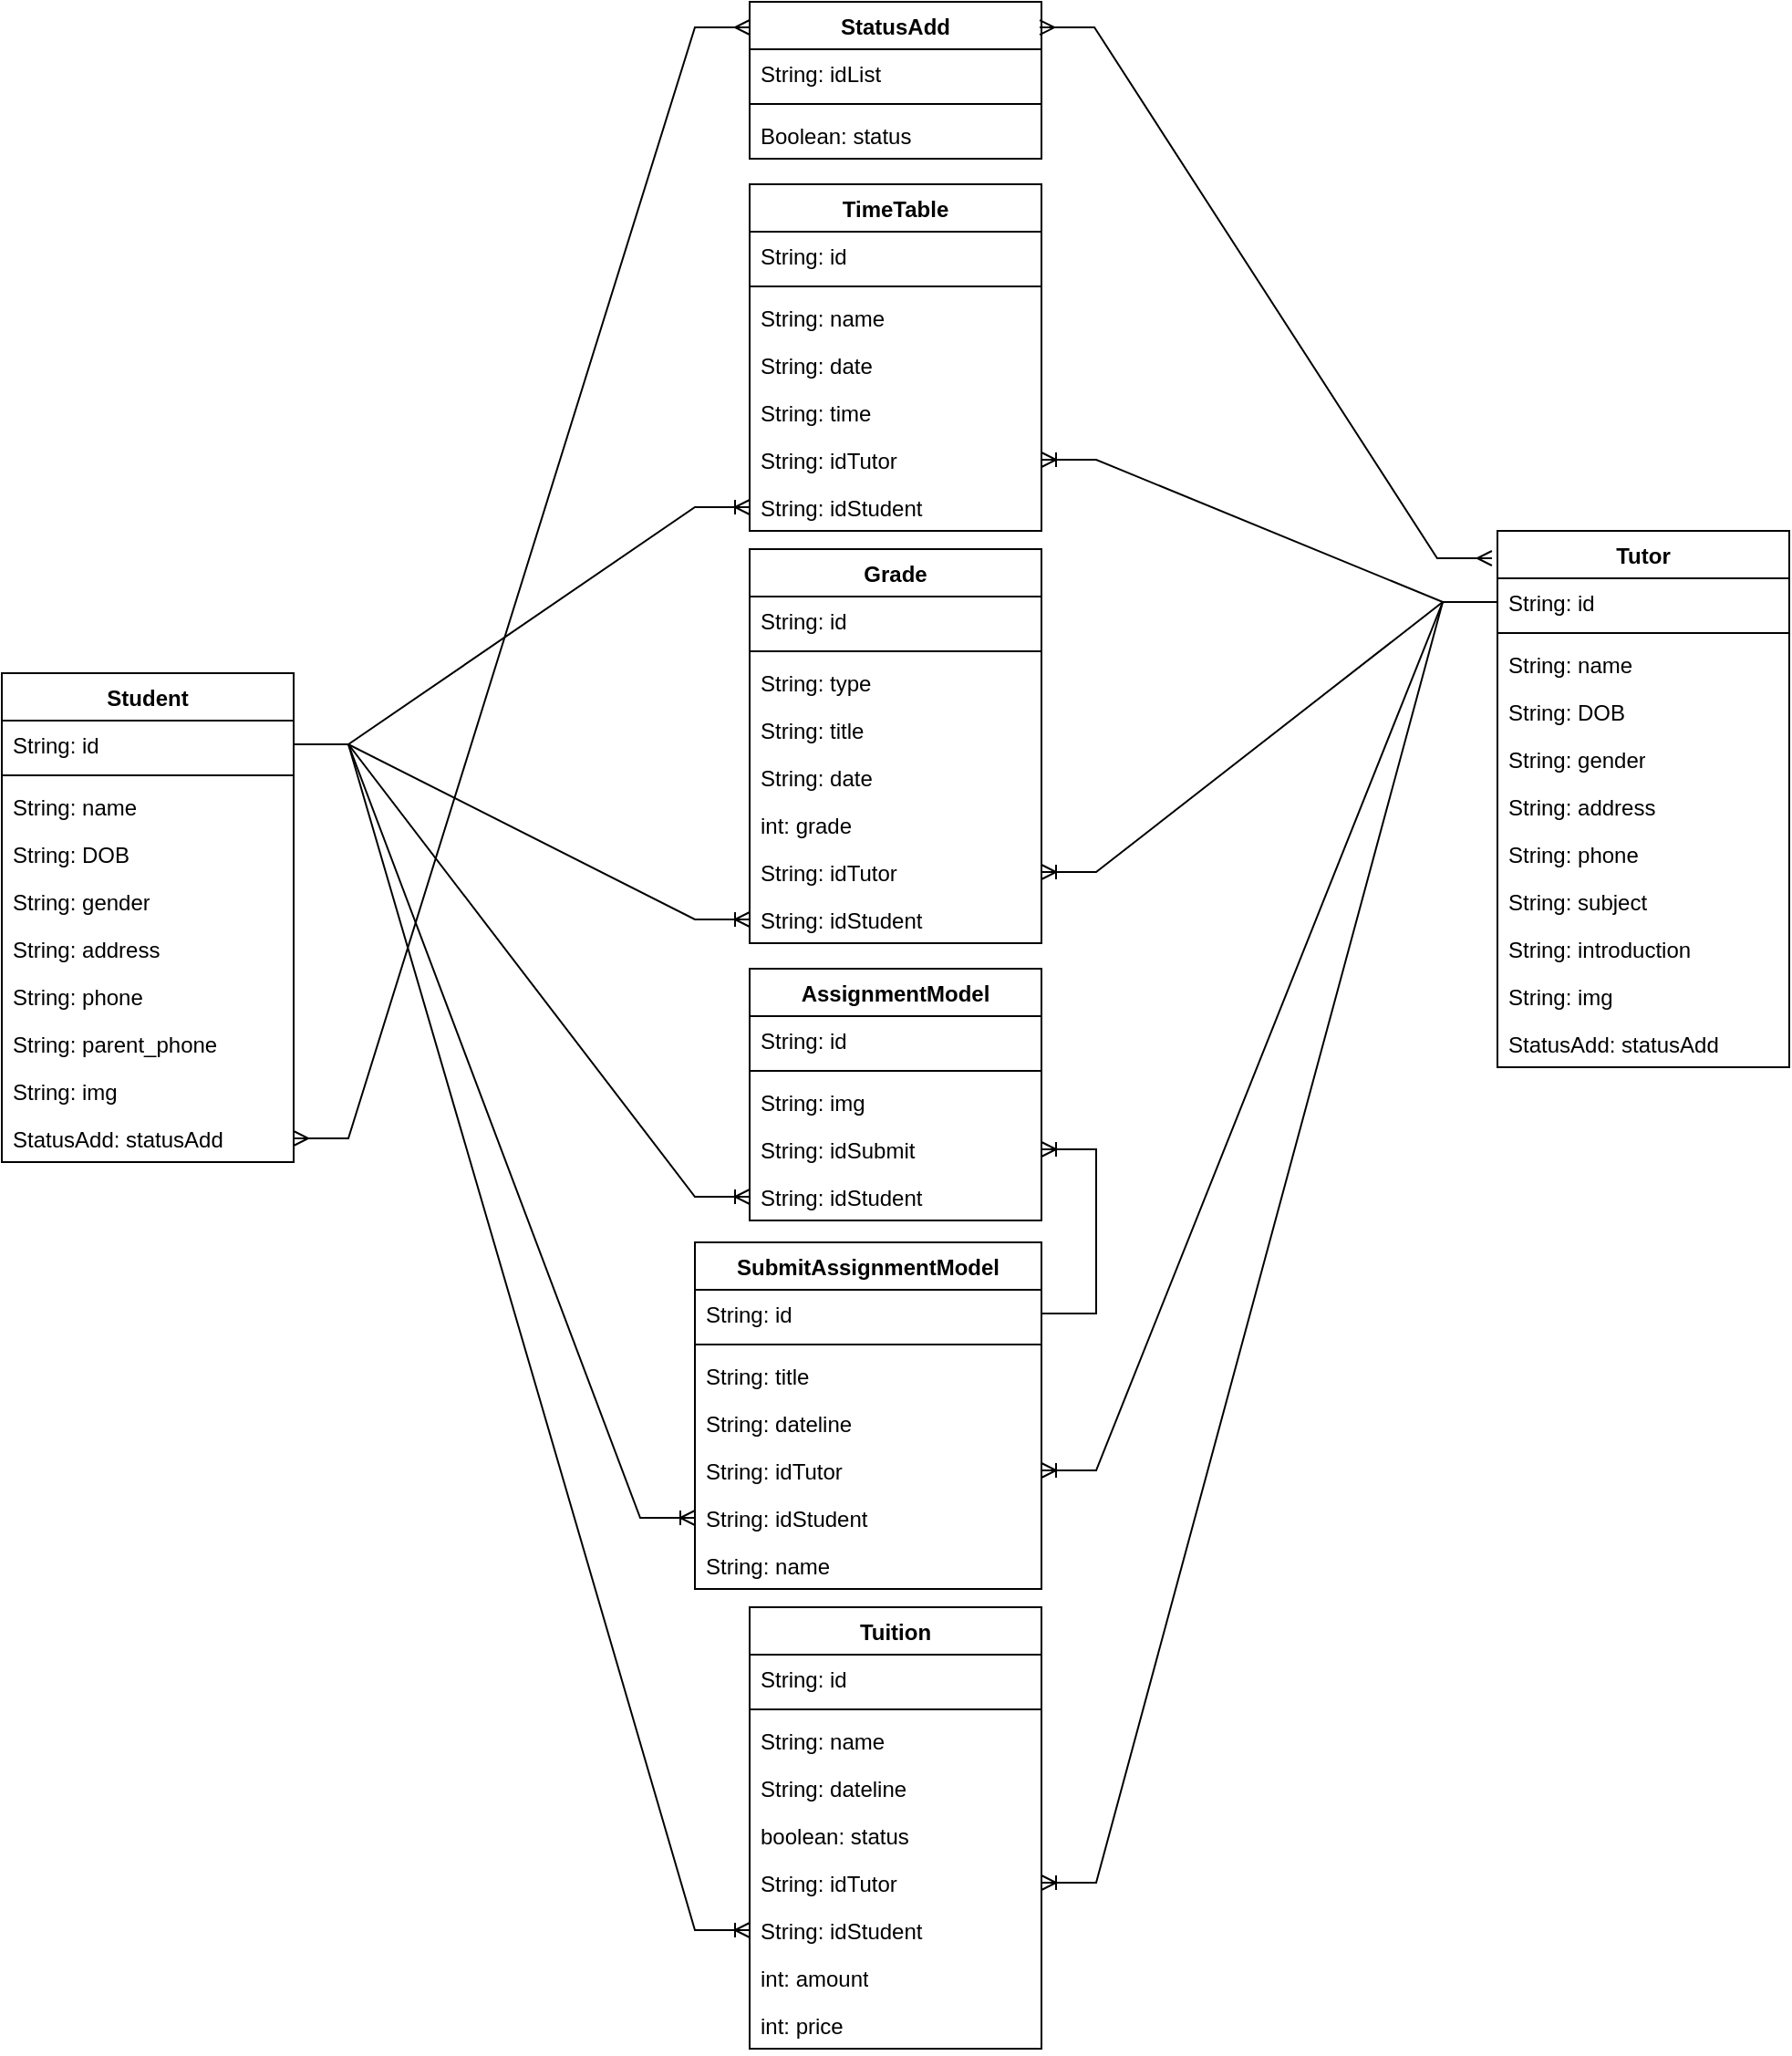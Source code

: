 <mxfile version="24.2.5" type="device">
  <diagram id="R2lEEEUBdFMjLlhIrx00" name="Page-1">
    <mxGraphModel dx="2607" dy="1487" grid="1" gridSize="10" guides="1" tooltips="1" connect="1" arrows="1" fold="1" page="1" pageScale="1" pageWidth="850" pageHeight="1100" math="0" shadow="0" extFonts="Permanent Marker^https://fonts.googleapis.com/css?family=Permanent+Marker">
      <root>
        <mxCell id="0" />
        <mxCell id="1" parent="0" />
        <mxCell id="T8137Wx_jMMkN8cGAxqj-5" value="AssignmentModel" style="swimlane;fontStyle=1;align=center;verticalAlign=top;childLayout=stackLayout;horizontal=1;startSize=26;horizontalStack=0;resizeParent=1;resizeParentMax=0;resizeLast=0;collapsible=1;marginBottom=0;whiteSpace=wrap;html=1;" vertex="1" parent="1">
          <mxGeometry x="620" y="680" width="160" height="138" as="geometry" />
        </mxCell>
        <mxCell id="T8137Wx_jMMkN8cGAxqj-6" value="String: id" style="text;strokeColor=none;fillColor=none;align=left;verticalAlign=top;spacingLeft=4;spacingRight=4;overflow=hidden;rotatable=0;points=[[0,0.5],[1,0.5]];portConstraint=eastwest;whiteSpace=wrap;html=1;" vertex="1" parent="T8137Wx_jMMkN8cGAxqj-5">
          <mxGeometry y="26" width="160" height="26" as="geometry" />
        </mxCell>
        <mxCell id="T8137Wx_jMMkN8cGAxqj-7" value="" style="line;strokeWidth=1;fillColor=none;align=left;verticalAlign=middle;spacingTop=-1;spacingLeft=3;spacingRight=3;rotatable=0;labelPosition=right;points=[];portConstraint=eastwest;strokeColor=inherit;" vertex="1" parent="T8137Wx_jMMkN8cGAxqj-5">
          <mxGeometry y="52" width="160" height="8" as="geometry" />
        </mxCell>
        <mxCell id="T8137Wx_jMMkN8cGAxqj-8" value="String: img&lt;div&gt;&lt;br&gt;&lt;/div&gt;" style="text;strokeColor=none;fillColor=none;align=left;verticalAlign=top;spacingLeft=4;spacingRight=4;overflow=hidden;rotatable=0;points=[[0,0.5],[1,0.5]];portConstraint=eastwest;whiteSpace=wrap;html=1;" vertex="1" parent="T8137Wx_jMMkN8cGAxqj-5">
          <mxGeometry y="60" width="160" height="26" as="geometry" />
        </mxCell>
        <mxCell id="T8137Wx_jMMkN8cGAxqj-9" value="String: idSubmit&lt;div&gt;&lt;br&gt;&lt;/div&gt;" style="text;strokeColor=none;fillColor=none;align=left;verticalAlign=top;spacingLeft=4;spacingRight=4;overflow=hidden;rotatable=0;points=[[0,0.5],[1,0.5]];portConstraint=eastwest;whiteSpace=wrap;html=1;" vertex="1" parent="T8137Wx_jMMkN8cGAxqj-5">
          <mxGeometry y="86" width="160" height="26" as="geometry" />
        </mxCell>
        <mxCell id="T8137Wx_jMMkN8cGAxqj-10" value="String: idStudent" style="text;strokeColor=none;fillColor=none;align=left;verticalAlign=top;spacingLeft=4;spacingRight=4;overflow=hidden;rotatable=0;points=[[0,0.5],[1,0.5]];portConstraint=eastwest;whiteSpace=wrap;html=1;" vertex="1" parent="T8137Wx_jMMkN8cGAxqj-5">
          <mxGeometry y="112" width="160" height="26" as="geometry" />
        </mxCell>
        <mxCell id="T8137Wx_jMMkN8cGAxqj-11" value="Grade" style="swimlane;fontStyle=1;align=center;verticalAlign=top;childLayout=stackLayout;horizontal=1;startSize=26;horizontalStack=0;resizeParent=1;resizeParentMax=0;resizeLast=0;collapsible=1;marginBottom=0;whiteSpace=wrap;html=1;" vertex="1" parent="1">
          <mxGeometry x="620" y="450" width="160" height="216" as="geometry" />
        </mxCell>
        <mxCell id="T8137Wx_jMMkN8cGAxqj-12" value="String: id" style="text;strokeColor=none;fillColor=none;align=left;verticalAlign=top;spacingLeft=4;spacingRight=4;overflow=hidden;rotatable=0;points=[[0,0.5],[1,0.5]];portConstraint=eastwest;whiteSpace=wrap;html=1;" vertex="1" parent="T8137Wx_jMMkN8cGAxqj-11">
          <mxGeometry y="26" width="160" height="26" as="geometry" />
        </mxCell>
        <mxCell id="T8137Wx_jMMkN8cGAxqj-13" value="" style="line;strokeWidth=1;fillColor=none;align=left;verticalAlign=middle;spacingTop=-1;spacingLeft=3;spacingRight=3;rotatable=0;labelPosition=right;points=[];portConstraint=eastwest;strokeColor=inherit;" vertex="1" parent="T8137Wx_jMMkN8cGAxqj-11">
          <mxGeometry y="52" width="160" height="8" as="geometry" />
        </mxCell>
        <mxCell id="T8137Wx_jMMkN8cGAxqj-14" value="String: type&lt;div&gt;&lt;br&gt;&lt;/div&gt;" style="text;strokeColor=none;fillColor=none;align=left;verticalAlign=top;spacingLeft=4;spacingRight=4;overflow=hidden;rotatable=0;points=[[0,0.5],[1,0.5]];portConstraint=eastwest;whiteSpace=wrap;html=1;" vertex="1" parent="T8137Wx_jMMkN8cGAxqj-11">
          <mxGeometry y="60" width="160" height="26" as="geometry" />
        </mxCell>
        <mxCell id="T8137Wx_jMMkN8cGAxqj-15" value="String: title&lt;div&gt;&lt;br&gt;&lt;/div&gt;" style="text;strokeColor=none;fillColor=none;align=left;verticalAlign=top;spacingLeft=4;spacingRight=4;overflow=hidden;rotatable=0;points=[[0,0.5],[1,0.5]];portConstraint=eastwest;whiteSpace=wrap;html=1;" vertex="1" parent="T8137Wx_jMMkN8cGAxqj-11">
          <mxGeometry y="86" width="160" height="26" as="geometry" />
        </mxCell>
        <mxCell id="T8137Wx_jMMkN8cGAxqj-16" value="String: date" style="text;strokeColor=none;fillColor=none;align=left;verticalAlign=top;spacingLeft=4;spacingRight=4;overflow=hidden;rotatable=0;points=[[0,0.5],[1,0.5]];portConstraint=eastwest;whiteSpace=wrap;html=1;" vertex="1" parent="T8137Wx_jMMkN8cGAxqj-11">
          <mxGeometry y="112" width="160" height="26" as="geometry" />
        </mxCell>
        <mxCell id="T8137Wx_jMMkN8cGAxqj-17" value="int: grade" style="text;strokeColor=none;fillColor=none;align=left;verticalAlign=top;spacingLeft=4;spacingRight=4;overflow=hidden;rotatable=0;points=[[0,0.5],[1,0.5]];portConstraint=eastwest;whiteSpace=wrap;html=1;" vertex="1" parent="T8137Wx_jMMkN8cGAxqj-11">
          <mxGeometry y="138" width="160" height="26" as="geometry" />
        </mxCell>
        <mxCell id="T8137Wx_jMMkN8cGAxqj-18" value="String: idTutor" style="text;strokeColor=none;fillColor=none;align=left;verticalAlign=top;spacingLeft=4;spacingRight=4;overflow=hidden;rotatable=0;points=[[0,0.5],[1,0.5]];portConstraint=eastwest;whiteSpace=wrap;html=1;" vertex="1" parent="T8137Wx_jMMkN8cGAxqj-11">
          <mxGeometry y="164" width="160" height="26" as="geometry" />
        </mxCell>
        <mxCell id="T8137Wx_jMMkN8cGAxqj-19" value="String: idStudent" style="text;strokeColor=none;fillColor=none;align=left;verticalAlign=top;spacingLeft=4;spacingRight=4;overflow=hidden;rotatable=0;points=[[0,0.5],[1,0.5]];portConstraint=eastwest;whiteSpace=wrap;html=1;" vertex="1" parent="T8137Wx_jMMkN8cGAxqj-11">
          <mxGeometry y="190" width="160" height="26" as="geometry" />
        </mxCell>
        <mxCell id="T8137Wx_jMMkN8cGAxqj-20" value="StatusAdd" style="swimlane;fontStyle=1;align=center;verticalAlign=top;childLayout=stackLayout;horizontal=1;startSize=26;horizontalStack=0;resizeParent=1;resizeParentMax=0;resizeLast=0;collapsible=1;marginBottom=0;whiteSpace=wrap;html=1;" vertex="1" parent="1">
          <mxGeometry x="620" y="150" width="160" height="86" as="geometry" />
        </mxCell>
        <mxCell id="T8137Wx_jMMkN8cGAxqj-21" value="String: idList" style="text;strokeColor=none;fillColor=none;align=left;verticalAlign=top;spacingLeft=4;spacingRight=4;overflow=hidden;rotatable=0;points=[[0,0.5],[1,0.5]];portConstraint=eastwest;whiteSpace=wrap;html=1;" vertex="1" parent="T8137Wx_jMMkN8cGAxqj-20">
          <mxGeometry y="26" width="160" height="26" as="geometry" />
        </mxCell>
        <mxCell id="T8137Wx_jMMkN8cGAxqj-22" value="" style="line;strokeWidth=1;fillColor=none;align=left;verticalAlign=middle;spacingTop=-1;spacingLeft=3;spacingRight=3;rotatable=0;labelPosition=right;points=[];portConstraint=eastwest;strokeColor=inherit;" vertex="1" parent="T8137Wx_jMMkN8cGAxqj-20">
          <mxGeometry y="52" width="160" height="8" as="geometry" />
        </mxCell>
        <mxCell id="T8137Wx_jMMkN8cGAxqj-23" value="Boolean: status" style="text;strokeColor=none;fillColor=none;align=left;verticalAlign=top;spacingLeft=4;spacingRight=4;overflow=hidden;rotatable=0;points=[[0,0.5],[1,0.5]];portConstraint=eastwest;whiteSpace=wrap;html=1;" vertex="1" parent="T8137Wx_jMMkN8cGAxqj-20">
          <mxGeometry y="60" width="160" height="26" as="geometry" />
        </mxCell>
        <mxCell id="T8137Wx_jMMkN8cGAxqj-24" value="Student" style="swimlane;fontStyle=1;align=center;verticalAlign=top;childLayout=stackLayout;horizontal=1;startSize=26;horizontalStack=0;resizeParent=1;resizeParentMax=0;resizeLast=0;collapsible=1;marginBottom=0;whiteSpace=wrap;html=1;" vertex="1" parent="1">
          <mxGeometry x="210" y="518" width="160" height="268" as="geometry" />
        </mxCell>
        <mxCell id="T8137Wx_jMMkN8cGAxqj-25" value="String: id" style="text;strokeColor=none;fillColor=none;align=left;verticalAlign=top;spacingLeft=4;spacingRight=4;overflow=hidden;rotatable=0;points=[[0,0.5],[1,0.5]];portConstraint=eastwest;whiteSpace=wrap;html=1;" vertex="1" parent="T8137Wx_jMMkN8cGAxqj-24">
          <mxGeometry y="26" width="160" height="26" as="geometry" />
        </mxCell>
        <mxCell id="T8137Wx_jMMkN8cGAxqj-26" value="" style="line;strokeWidth=1;fillColor=none;align=left;verticalAlign=middle;spacingTop=-1;spacingLeft=3;spacingRight=3;rotatable=0;labelPosition=right;points=[];portConstraint=eastwest;strokeColor=inherit;" vertex="1" parent="T8137Wx_jMMkN8cGAxqj-24">
          <mxGeometry y="52" width="160" height="8" as="geometry" />
        </mxCell>
        <mxCell id="T8137Wx_jMMkN8cGAxqj-27" value="String: name" style="text;strokeColor=none;fillColor=none;align=left;verticalAlign=top;spacingLeft=4;spacingRight=4;overflow=hidden;rotatable=0;points=[[0,0.5],[1,0.5]];portConstraint=eastwest;whiteSpace=wrap;html=1;" vertex="1" parent="T8137Wx_jMMkN8cGAxqj-24">
          <mxGeometry y="60" width="160" height="26" as="geometry" />
        </mxCell>
        <mxCell id="T8137Wx_jMMkN8cGAxqj-28" value="String: DOB" style="text;strokeColor=none;fillColor=none;align=left;verticalAlign=top;spacingLeft=4;spacingRight=4;overflow=hidden;rotatable=0;points=[[0,0.5],[1,0.5]];portConstraint=eastwest;whiteSpace=wrap;html=1;" vertex="1" parent="T8137Wx_jMMkN8cGAxqj-24">
          <mxGeometry y="86" width="160" height="26" as="geometry" />
        </mxCell>
        <mxCell id="T8137Wx_jMMkN8cGAxqj-29" value="String: gender" style="text;strokeColor=none;fillColor=none;align=left;verticalAlign=top;spacingLeft=4;spacingRight=4;overflow=hidden;rotatable=0;points=[[0,0.5],[1,0.5]];portConstraint=eastwest;whiteSpace=wrap;html=1;" vertex="1" parent="T8137Wx_jMMkN8cGAxqj-24">
          <mxGeometry y="112" width="160" height="26" as="geometry" />
        </mxCell>
        <mxCell id="T8137Wx_jMMkN8cGAxqj-30" value="String: address" style="text;strokeColor=none;fillColor=none;align=left;verticalAlign=top;spacingLeft=4;spacingRight=4;overflow=hidden;rotatable=0;points=[[0,0.5],[1,0.5]];portConstraint=eastwest;whiteSpace=wrap;html=1;" vertex="1" parent="T8137Wx_jMMkN8cGAxqj-24">
          <mxGeometry y="138" width="160" height="26" as="geometry" />
        </mxCell>
        <mxCell id="T8137Wx_jMMkN8cGAxqj-31" value="String: phone" style="text;strokeColor=none;fillColor=none;align=left;verticalAlign=top;spacingLeft=4;spacingRight=4;overflow=hidden;rotatable=0;points=[[0,0.5],[1,0.5]];portConstraint=eastwest;whiteSpace=wrap;html=1;" vertex="1" parent="T8137Wx_jMMkN8cGAxqj-24">
          <mxGeometry y="164" width="160" height="26" as="geometry" />
        </mxCell>
        <mxCell id="T8137Wx_jMMkN8cGAxqj-32" value="String: parent_phone" style="text;strokeColor=none;fillColor=none;align=left;verticalAlign=top;spacingLeft=4;spacingRight=4;overflow=hidden;rotatable=0;points=[[0,0.5],[1,0.5]];portConstraint=eastwest;whiteSpace=wrap;html=1;" vertex="1" parent="T8137Wx_jMMkN8cGAxqj-24">
          <mxGeometry y="190" width="160" height="26" as="geometry" />
        </mxCell>
        <mxCell id="T8137Wx_jMMkN8cGAxqj-33" value="String: img" style="text;strokeColor=none;fillColor=none;align=left;verticalAlign=top;spacingLeft=4;spacingRight=4;overflow=hidden;rotatable=0;points=[[0,0.5],[1,0.5]];portConstraint=eastwest;whiteSpace=wrap;html=1;" vertex="1" parent="T8137Wx_jMMkN8cGAxqj-24">
          <mxGeometry y="216" width="160" height="26" as="geometry" />
        </mxCell>
        <mxCell id="T8137Wx_jMMkN8cGAxqj-34" value="StatusAdd: statusAdd" style="text;strokeColor=none;fillColor=none;align=left;verticalAlign=top;spacingLeft=4;spacingRight=4;overflow=hidden;rotatable=0;points=[[0,0.5],[1,0.5]];portConstraint=eastwest;whiteSpace=wrap;html=1;" vertex="1" parent="T8137Wx_jMMkN8cGAxqj-24">
          <mxGeometry y="242" width="160" height="26" as="geometry" />
        </mxCell>
        <mxCell id="T8137Wx_jMMkN8cGAxqj-35" value="SubmitAssignmentModel" style="swimlane;fontStyle=1;align=center;verticalAlign=top;childLayout=stackLayout;horizontal=1;startSize=26;horizontalStack=0;resizeParent=1;resizeParentMax=0;resizeLast=0;collapsible=1;marginBottom=0;whiteSpace=wrap;html=1;" vertex="1" parent="1">
          <mxGeometry x="590" y="830" width="190" height="190" as="geometry" />
        </mxCell>
        <mxCell id="T8137Wx_jMMkN8cGAxqj-36" value="String: id" style="text;strokeColor=none;fillColor=none;align=left;verticalAlign=top;spacingLeft=4;spacingRight=4;overflow=hidden;rotatable=0;points=[[0,0.5],[1,0.5]];portConstraint=eastwest;whiteSpace=wrap;html=1;" vertex="1" parent="T8137Wx_jMMkN8cGAxqj-35">
          <mxGeometry y="26" width="190" height="26" as="geometry" />
        </mxCell>
        <mxCell id="T8137Wx_jMMkN8cGAxqj-37" value="" style="line;strokeWidth=1;fillColor=none;align=left;verticalAlign=middle;spacingTop=-1;spacingLeft=3;spacingRight=3;rotatable=0;labelPosition=right;points=[];portConstraint=eastwest;strokeColor=inherit;" vertex="1" parent="T8137Wx_jMMkN8cGAxqj-35">
          <mxGeometry y="52" width="190" height="8" as="geometry" />
        </mxCell>
        <mxCell id="T8137Wx_jMMkN8cGAxqj-38" value="String: title&lt;div&gt;&lt;br&gt;&lt;/div&gt;" style="text;strokeColor=none;fillColor=none;align=left;verticalAlign=top;spacingLeft=4;spacingRight=4;overflow=hidden;rotatable=0;points=[[0,0.5],[1,0.5]];portConstraint=eastwest;whiteSpace=wrap;html=1;" vertex="1" parent="T8137Wx_jMMkN8cGAxqj-35">
          <mxGeometry y="60" width="190" height="26" as="geometry" />
        </mxCell>
        <mxCell id="T8137Wx_jMMkN8cGAxqj-39" value="String: dateline&lt;div&gt;&lt;br&gt;&lt;/div&gt;" style="text;strokeColor=none;fillColor=none;align=left;verticalAlign=top;spacingLeft=4;spacingRight=4;overflow=hidden;rotatable=0;points=[[0,0.5],[1,0.5]];portConstraint=eastwest;whiteSpace=wrap;html=1;" vertex="1" parent="T8137Wx_jMMkN8cGAxqj-35">
          <mxGeometry y="86" width="190" height="26" as="geometry" />
        </mxCell>
        <mxCell id="T8137Wx_jMMkN8cGAxqj-40" value="String: idTutor" style="text;strokeColor=none;fillColor=none;align=left;verticalAlign=top;spacingLeft=4;spacingRight=4;overflow=hidden;rotatable=0;points=[[0,0.5],[1,0.5]];portConstraint=eastwest;whiteSpace=wrap;html=1;" vertex="1" parent="T8137Wx_jMMkN8cGAxqj-35">
          <mxGeometry y="112" width="190" height="26" as="geometry" />
        </mxCell>
        <mxCell id="T8137Wx_jMMkN8cGAxqj-41" value="String: idStudent" style="text;strokeColor=none;fillColor=none;align=left;verticalAlign=top;spacingLeft=4;spacingRight=4;overflow=hidden;rotatable=0;points=[[0,0.5],[1,0.5]];portConstraint=eastwest;whiteSpace=wrap;html=1;" vertex="1" parent="T8137Wx_jMMkN8cGAxqj-35">
          <mxGeometry y="138" width="190" height="26" as="geometry" />
        </mxCell>
        <mxCell id="T8137Wx_jMMkN8cGAxqj-42" value="String: name" style="text;strokeColor=none;fillColor=none;align=left;verticalAlign=top;spacingLeft=4;spacingRight=4;overflow=hidden;rotatable=0;points=[[0,0.5],[1,0.5]];portConstraint=eastwest;whiteSpace=wrap;html=1;" vertex="1" parent="T8137Wx_jMMkN8cGAxqj-35">
          <mxGeometry y="164" width="190" height="26" as="geometry" />
        </mxCell>
        <mxCell id="T8137Wx_jMMkN8cGAxqj-48" value="TimeTable" style="swimlane;fontStyle=1;align=center;verticalAlign=top;childLayout=stackLayout;horizontal=1;startSize=26;horizontalStack=0;resizeParent=1;resizeParentMax=0;resizeLast=0;collapsible=1;marginBottom=0;whiteSpace=wrap;html=1;" vertex="1" parent="1">
          <mxGeometry x="620" y="250" width="160" height="190" as="geometry" />
        </mxCell>
        <mxCell id="T8137Wx_jMMkN8cGAxqj-49" value="String: id" style="text;strokeColor=none;fillColor=none;align=left;verticalAlign=top;spacingLeft=4;spacingRight=4;overflow=hidden;rotatable=0;points=[[0,0.5],[1,0.5]];portConstraint=eastwest;whiteSpace=wrap;html=1;" vertex="1" parent="T8137Wx_jMMkN8cGAxqj-48">
          <mxGeometry y="26" width="160" height="26" as="geometry" />
        </mxCell>
        <mxCell id="T8137Wx_jMMkN8cGAxqj-50" value="" style="line;strokeWidth=1;fillColor=none;align=left;verticalAlign=middle;spacingTop=-1;spacingLeft=3;spacingRight=3;rotatable=0;labelPosition=right;points=[];portConstraint=eastwest;strokeColor=inherit;" vertex="1" parent="T8137Wx_jMMkN8cGAxqj-48">
          <mxGeometry y="52" width="160" height="8" as="geometry" />
        </mxCell>
        <mxCell id="T8137Wx_jMMkN8cGAxqj-51" value="String: name" style="text;strokeColor=none;fillColor=none;align=left;verticalAlign=top;spacingLeft=4;spacingRight=4;overflow=hidden;rotatable=0;points=[[0,0.5],[1,0.5]];portConstraint=eastwest;whiteSpace=wrap;html=1;" vertex="1" parent="T8137Wx_jMMkN8cGAxqj-48">
          <mxGeometry y="60" width="160" height="26" as="geometry" />
        </mxCell>
        <mxCell id="T8137Wx_jMMkN8cGAxqj-52" value="String: date" style="text;strokeColor=none;fillColor=none;align=left;verticalAlign=top;spacingLeft=4;spacingRight=4;overflow=hidden;rotatable=0;points=[[0,0.5],[1,0.5]];portConstraint=eastwest;whiteSpace=wrap;html=1;" vertex="1" parent="T8137Wx_jMMkN8cGAxqj-48">
          <mxGeometry y="86" width="160" height="26" as="geometry" />
        </mxCell>
        <mxCell id="T8137Wx_jMMkN8cGAxqj-53" value="String: time" style="text;strokeColor=none;fillColor=none;align=left;verticalAlign=top;spacingLeft=4;spacingRight=4;overflow=hidden;rotatable=0;points=[[0,0.5],[1,0.5]];portConstraint=eastwest;whiteSpace=wrap;html=1;" vertex="1" parent="T8137Wx_jMMkN8cGAxqj-48">
          <mxGeometry y="112" width="160" height="26" as="geometry" />
        </mxCell>
        <mxCell id="T8137Wx_jMMkN8cGAxqj-54" value="String: idTutor" style="text;strokeColor=none;fillColor=none;align=left;verticalAlign=top;spacingLeft=4;spacingRight=4;overflow=hidden;rotatable=0;points=[[0,0.5],[1,0.5]];portConstraint=eastwest;whiteSpace=wrap;html=1;" vertex="1" parent="T8137Wx_jMMkN8cGAxqj-48">
          <mxGeometry y="138" width="160" height="26" as="geometry" />
        </mxCell>
        <mxCell id="T8137Wx_jMMkN8cGAxqj-55" value="String: idStudent" style="text;strokeColor=none;fillColor=none;align=left;verticalAlign=top;spacingLeft=4;spacingRight=4;overflow=hidden;rotatable=0;points=[[0,0.5],[1,0.5]];portConstraint=eastwest;whiteSpace=wrap;html=1;" vertex="1" parent="T8137Wx_jMMkN8cGAxqj-48">
          <mxGeometry y="164" width="160" height="26" as="geometry" />
        </mxCell>
        <mxCell id="T8137Wx_jMMkN8cGAxqj-56" value="Tuition" style="swimlane;fontStyle=1;align=center;verticalAlign=top;childLayout=stackLayout;horizontal=1;startSize=26;horizontalStack=0;resizeParent=1;resizeParentMax=0;resizeLast=0;collapsible=1;marginBottom=0;whiteSpace=wrap;html=1;" vertex="1" parent="1">
          <mxGeometry x="620" y="1030" width="160" height="242" as="geometry" />
        </mxCell>
        <mxCell id="T8137Wx_jMMkN8cGAxqj-57" value="String: id" style="text;strokeColor=none;fillColor=none;align=left;verticalAlign=top;spacingLeft=4;spacingRight=4;overflow=hidden;rotatable=0;points=[[0,0.5],[1,0.5]];portConstraint=eastwest;whiteSpace=wrap;html=1;" vertex="1" parent="T8137Wx_jMMkN8cGAxqj-56">
          <mxGeometry y="26" width="160" height="26" as="geometry" />
        </mxCell>
        <mxCell id="T8137Wx_jMMkN8cGAxqj-58" value="" style="line;strokeWidth=1;fillColor=none;align=left;verticalAlign=middle;spacingTop=-1;spacingLeft=3;spacingRight=3;rotatable=0;labelPosition=right;points=[];portConstraint=eastwest;strokeColor=inherit;" vertex="1" parent="T8137Wx_jMMkN8cGAxqj-56">
          <mxGeometry y="52" width="160" height="8" as="geometry" />
        </mxCell>
        <mxCell id="T8137Wx_jMMkN8cGAxqj-59" value="String: name" style="text;strokeColor=none;fillColor=none;align=left;verticalAlign=top;spacingLeft=4;spacingRight=4;overflow=hidden;rotatable=0;points=[[0,0.5],[1,0.5]];portConstraint=eastwest;whiteSpace=wrap;html=1;" vertex="1" parent="T8137Wx_jMMkN8cGAxqj-56">
          <mxGeometry y="60" width="160" height="26" as="geometry" />
        </mxCell>
        <mxCell id="T8137Wx_jMMkN8cGAxqj-60" value="String: dateline" style="text;strokeColor=none;fillColor=none;align=left;verticalAlign=top;spacingLeft=4;spacingRight=4;overflow=hidden;rotatable=0;points=[[0,0.5],[1,0.5]];portConstraint=eastwest;whiteSpace=wrap;html=1;" vertex="1" parent="T8137Wx_jMMkN8cGAxqj-56">
          <mxGeometry y="86" width="160" height="26" as="geometry" />
        </mxCell>
        <mxCell id="T8137Wx_jMMkN8cGAxqj-61" value="boolean: status" style="text;strokeColor=none;fillColor=none;align=left;verticalAlign=top;spacingLeft=4;spacingRight=4;overflow=hidden;rotatable=0;points=[[0,0.5],[1,0.5]];portConstraint=eastwest;whiteSpace=wrap;html=1;" vertex="1" parent="T8137Wx_jMMkN8cGAxqj-56">
          <mxGeometry y="112" width="160" height="26" as="geometry" />
        </mxCell>
        <mxCell id="T8137Wx_jMMkN8cGAxqj-62" value="String: idTutor" style="text;strokeColor=none;fillColor=none;align=left;verticalAlign=top;spacingLeft=4;spacingRight=4;overflow=hidden;rotatable=0;points=[[0,0.5],[1,0.5]];portConstraint=eastwest;whiteSpace=wrap;html=1;" vertex="1" parent="T8137Wx_jMMkN8cGAxqj-56">
          <mxGeometry y="138" width="160" height="26" as="geometry" />
        </mxCell>
        <mxCell id="T8137Wx_jMMkN8cGAxqj-63" value="String: idStudent" style="text;strokeColor=none;fillColor=none;align=left;verticalAlign=top;spacingLeft=4;spacingRight=4;overflow=hidden;rotatable=0;points=[[0,0.5],[1,0.5]];portConstraint=eastwest;whiteSpace=wrap;html=1;" vertex="1" parent="T8137Wx_jMMkN8cGAxqj-56">
          <mxGeometry y="164" width="160" height="26" as="geometry" />
        </mxCell>
        <mxCell id="T8137Wx_jMMkN8cGAxqj-64" value="int: amount" style="text;strokeColor=none;fillColor=none;align=left;verticalAlign=top;spacingLeft=4;spacingRight=4;overflow=hidden;rotatable=0;points=[[0,0.5],[1,0.5]];portConstraint=eastwest;whiteSpace=wrap;html=1;" vertex="1" parent="T8137Wx_jMMkN8cGAxqj-56">
          <mxGeometry y="190" width="160" height="26" as="geometry" />
        </mxCell>
        <mxCell id="T8137Wx_jMMkN8cGAxqj-65" value="int: price" style="text;strokeColor=none;fillColor=none;align=left;verticalAlign=top;spacingLeft=4;spacingRight=4;overflow=hidden;rotatable=0;points=[[0,0.5],[1,0.5]];portConstraint=eastwest;whiteSpace=wrap;html=1;" vertex="1" parent="T8137Wx_jMMkN8cGAxqj-56">
          <mxGeometry y="216" width="160" height="26" as="geometry" />
        </mxCell>
        <mxCell id="T8137Wx_jMMkN8cGAxqj-66" value="Tutor" style="swimlane;fontStyle=1;align=center;verticalAlign=top;childLayout=stackLayout;horizontal=1;startSize=26;horizontalStack=0;resizeParent=1;resizeParentMax=0;resizeLast=0;collapsible=1;marginBottom=0;whiteSpace=wrap;html=1;" vertex="1" parent="1">
          <mxGeometry x="1030" y="440" width="160" height="294" as="geometry" />
        </mxCell>
        <mxCell id="T8137Wx_jMMkN8cGAxqj-67" value="String: id" style="text;strokeColor=none;fillColor=none;align=left;verticalAlign=top;spacingLeft=4;spacingRight=4;overflow=hidden;rotatable=0;points=[[0,0.5],[1,0.5]];portConstraint=eastwest;whiteSpace=wrap;html=1;" vertex="1" parent="T8137Wx_jMMkN8cGAxqj-66">
          <mxGeometry y="26" width="160" height="26" as="geometry" />
        </mxCell>
        <mxCell id="T8137Wx_jMMkN8cGAxqj-68" value="" style="line;strokeWidth=1;fillColor=none;align=left;verticalAlign=middle;spacingTop=-1;spacingLeft=3;spacingRight=3;rotatable=0;labelPosition=right;points=[];portConstraint=eastwest;strokeColor=inherit;" vertex="1" parent="T8137Wx_jMMkN8cGAxqj-66">
          <mxGeometry y="52" width="160" height="8" as="geometry" />
        </mxCell>
        <mxCell id="T8137Wx_jMMkN8cGAxqj-69" value="String: name" style="text;strokeColor=none;fillColor=none;align=left;verticalAlign=top;spacingLeft=4;spacingRight=4;overflow=hidden;rotatable=0;points=[[0,0.5],[1,0.5]];portConstraint=eastwest;whiteSpace=wrap;html=1;" vertex="1" parent="T8137Wx_jMMkN8cGAxqj-66">
          <mxGeometry y="60" width="160" height="26" as="geometry" />
        </mxCell>
        <mxCell id="T8137Wx_jMMkN8cGAxqj-70" value="String: DOB" style="text;strokeColor=none;fillColor=none;align=left;verticalAlign=top;spacingLeft=4;spacingRight=4;overflow=hidden;rotatable=0;points=[[0,0.5],[1,0.5]];portConstraint=eastwest;whiteSpace=wrap;html=1;" vertex="1" parent="T8137Wx_jMMkN8cGAxqj-66">
          <mxGeometry y="86" width="160" height="26" as="geometry" />
        </mxCell>
        <mxCell id="T8137Wx_jMMkN8cGAxqj-71" value="String: gender" style="text;strokeColor=none;fillColor=none;align=left;verticalAlign=top;spacingLeft=4;spacingRight=4;overflow=hidden;rotatable=0;points=[[0,0.5],[1,0.5]];portConstraint=eastwest;whiteSpace=wrap;html=1;" vertex="1" parent="T8137Wx_jMMkN8cGAxqj-66">
          <mxGeometry y="112" width="160" height="26" as="geometry" />
        </mxCell>
        <mxCell id="T8137Wx_jMMkN8cGAxqj-72" value="String: address" style="text;strokeColor=none;fillColor=none;align=left;verticalAlign=top;spacingLeft=4;spacingRight=4;overflow=hidden;rotatable=0;points=[[0,0.5],[1,0.5]];portConstraint=eastwest;whiteSpace=wrap;html=1;" vertex="1" parent="T8137Wx_jMMkN8cGAxqj-66">
          <mxGeometry y="138" width="160" height="26" as="geometry" />
        </mxCell>
        <mxCell id="T8137Wx_jMMkN8cGAxqj-73" value="String: phone" style="text;strokeColor=none;fillColor=none;align=left;verticalAlign=top;spacingLeft=4;spacingRight=4;overflow=hidden;rotatable=0;points=[[0,0.5],[1,0.5]];portConstraint=eastwest;whiteSpace=wrap;html=1;" vertex="1" parent="T8137Wx_jMMkN8cGAxqj-66">
          <mxGeometry y="164" width="160" height="26" as="geometry" />
        </mxCell>
        <mxCell id="T8137Wx_jMMkN8cGAxqj-74" value="String: subject" style="text;strokeColor=none;fillColor=none;align=left;verticalAlign=top;spacingLeft=4;spacingRight=4;overflow=hidden;rotatable=0;points=[[0,0.5],[1,0.5]];portConstraint=eastwest;whiteSpace=wrap;html=1;" vertex="1" parent="T8137Wx_jMMkN8cGAxqj-66">
          <mxGeometry y="190" width="160" height="26" as="geometry" />
        </mxCell>
        <mxCell id="T8137Wx_jMMkN8cGAxqj-75" value="String: introduction" style="text;strokeColor=none;fillColor=none;align=left;verticalAlign=top;spacingLeft=4;spacingRight=4;overflow=hidden;rotatable=0;points=[[0,0.5],[1,0.5]];portConstraint=eastwest;whiteSpace=wrap;html=1;" vertex="1" parent="T8137Wx_jMMkN8cGAxqj-66">
          <mxGeometry y="216" width="160" height="26" as="geometry" />
        </mxCell>
        <mxCell id="T8137Wx_jMMkN8cGAxqj-77" value="String: img" style="text;strokeColor=none;fillColor=none;align=left;verticalAlign=top;spacingLeft=4;spacingRight=4;overflow=hidden;rotatable=0;points=[[0,0.5],[1,0.5]];portConstraint=eastwest;whiteSpace=wrap;html=1;" vertex="1" parent="T8137Wx_jMMkN8cGAxqj-66">
          <mxGeometry y="242" width="160" height="26" as="geometry" />
        </mxCell>
        <mxCell id="T8137Wx_jMMkN8cGAxqj-76" value="StatusAdd: statusAdd" style="text;strokeColor=none;fillColor=none;align=left;verticalAlign=top;spacingLeft=4;spacingRight=4;overflow=hidden;rotatable=0;points=[[0,0.5],[1,0.5]];portConstraint=eastwest;whiteSpace=wrap;html=1;" vertex="1" parent="T8137Wx_jMMkN8cGAxqj-66">
          <mxGeometry y="268" width="160" height="26" as="geometry" />
        </mxCell>
        <mxCell id="T8137Wx_jMMkN8cGAxqj-80" value="" style="edgeStyle=entityRelationEdgeStyle;fontSize=12;html=1;endArrow=ERoneToMany;rounded=0;exitX=1;exitY=0.5;exitDx=0;exitDy=0;entryX=0;entryY=0.5;entryDx=0;entryDy=0;" edge="1" parent="1" source="T8137Wx_jMMkN8cGAxqj-25" target="T8137Wx_jMMkN8cGAxqj-55">
          <mxGeometry width="100" height="100" relative="1" as="geometry">
            <mxPoint x="550" y="570" as="sourcePoint" />
            <mxPoint x="650" y="470" as="targetPoint" />
          </mxGeometry>
        </mxCell>
        <mxCell id="T8137Wx_jMMkN8cGAxqj-82" value="" style="edgeStyle=entityRelationEdgeStyle;fontSize=12;html=1;endArrow=ERoneToMany;rounded=0;exitX=1;exitY=0.5;exitDx=0;exitDy=0;entryX=0;entryY=0.5;entryDx=0;entryDy=0;" edge="1" parent="1" source="T8137Wx_jMMkN8cGAxqj-25" target="T8137Wx_jMMkN8cGAxqj-63">
          <mxGeometry width="100" height="100" relative="1" as="geometry">
            <mxPoint x="519" y="474" as="sourcePoint" />
            <mxPoint x="658" y="311" as="targetPoint" />
          </mxGeometry>
        </mxCell>
        <mxCell id="T8137Wx_jMMkN8cGAxqj-83" value="" style="edgeStyle=entityRelationEdgeStyle;fontSize=12;html=1;endArrow=ERoneToMany;rounded=0;exitX=1;exitY=0.5;exitDx=0;exitDy=0;entryX=0;entryY=0.5;entryDx=0;entryDy=0;" edge="1" parent="1" source="T8137Wx_jMMkN8cGAxqj-25" target="T8137Wx_jMMkN8cGAxqj-41">
          <mxGeometry width="100" height="100" relative="1" as="geometry">
            <mxPoint x="529" y="484" as="sourcePoint" />
            <mxPoint x="668" y="321" as="targetPoint" />
          </mxGeometry>
        </mxCell>
        <mxCell id="T8137Wx_jMMkN8cGAxqj-84" value="" style="edgeStyle=entityRelationEdgeStyle;fontSize=12;html=1;endArrow=ERoneToMany;rounded=0;entryX=0;entryY=0.5;entryDx=0;entryDy=0;exitX=1;exitY=0.5;exitDx=0;exitDy=0;" edge="1" parent="1" source="T8137Wx_jMMkN8cGAxqj-25" target="T8137Wx_jMMkN8cGAxqj-10">
          <mxGeometry width="100" height="100" relative="1" as="geometry">
            <mxPoint x="370" y="530" as="sourcePoint" />
            <mxPoint x="678" y="331" as="targetPoint" />
          </mxGeometry>
        </mxCell>
        <mxCell id="T8137Wx_jMMkN8cGAxqj-85" value="" style="edgeStyle=entityRelationEdgeStyle;fontSize=12;html=1;endArrow=ERoneToMany;rounded=0;entryX=0;entryY=0.5;entryDx=0;entryDy=0;exitX=1;exitY=0.5;exitDx=0;exitDy=0;" edge="1" parent="1" source="T8137Wx_jMMkN8cGAxqj-25" target="T8137Wx_jMMkN8cGAxqj-19">
          <mxGeometry width="100" height="100" relative="1" as="geometry">
            <mxPoint x="500" y="450" as="sourcePoint" />
            <mxPoint x="688" y="341" as="targetPoint" />
          </mxGeometry>
        </mxCell>
        <mxCell id="T8137Wx_jMMkN8cGAxqj-86" value="" style="edgeStyle=entityRelationEdgeStyle;fontSize=12;html=1;endArrow=ERmany;startArrow=ERmany;rounded=0;exitX=1;exitY=0.5;exitDx=0;exitDy=0;" edge="1" parent="1" source="T8137Wx_jMMkN8cGAxqj-34">
          <mxGeometry width="100" height="100" relative="1" as="geometry">
            <mxPoint x="550" y="570" as="sourcePoint" />
            <mxPoint x="620" y="164" as="targetPoint" />
          </mxGeometry>
        </mxCell>
        <mxCell id="T8137Wx_jMMkN8cGAxqj-87" value="" style="edgeStyle=entityRelationEdgeStyle;fontSize=12;html=1;endArrow=ERmany;startArrow=ERmany;rounded=0;exitX=-0.019;exitY=0.051;exitDx=0;exitDy=0;entryX=0.994;entryY=0.163;entryDx=0;entryDy=0;entryPerimeter=0;exitPerimeter=0;" edge="1" parent="1" source="T8137Wx_jMMkN8cGAxqj-66" target="T8137Wx_jMMkN8cGAxqj-20">
          <mxGeometry width="100" height="100" relative="1" as="geometry">
            <mxPoint x="380" y="783" as="sourcePoint" />
            <mxPoint x="630" y="174" as="targetPoint" />
          </mxGeometry>
        </mxCell>
        <mxCell id="T8137Wx_jMMkN8cGAxqj-88" value="" style="edgeStyle=entityRelationEdgeStyle;fontSize=12;html=1;endArrow=ERoneToMany;rounded=0;exitX=0;exitY=0.5;exitDx=0;exitDy=0;entryX=1;entryY=0.5;entryDx=0;entryDy=0;" edge="1" parent="1" source="T8137Wx_jMMkN8cGAxqj-67" target="T8137Wx_jMMkN8cGAxqj-54">
          <mxGeometry width="100" height="100" relative="1" as="geometry">
            <mxPoint x="550" y="570" as="sourcePoint" />
            <mxPoint x="650" y="470" as="targetPoint" />
          </mxGeometry>
        </mxCell>
        <mxCell id="T8137Wx_jMMkN8cGAxqj-89" value="" style="edgeStyle=entityRelationEdgeStyle;fontSize=12;html=1;endArrow=ERoneToMany;rounded=0;exitX=0;exitY=0.5;exitDx=0;exitDy=0;entryX=1;entryY=0.5;entryDx=0;entryDy=0;" edge="1" parent="1" source="T8137Wx_jMMkN8cGAxqj-67" target="T8137Wx_jMMkN8cGAxqj-62">
          <mxGeometry width="100" height="100" relative="1" as="geometry">
            <mxPoint x="1040" y="489" as="sourcePoint" />
            <mxPoint x="790" y="411" as="targetPoint" />
          </mxGeometry>
        </mxCell>
        <mxCell id="T8137Wx_jMMkN8cGAxqj-90" value="" style="edgeStyle=entityRelationEdgeStyle;fontSize=12;html=1;endArrow=ERoneToMany;rounded=0;exitX=0;exitY=0.5;exitDx=0;exitDy=0;entryX=1;entryY=0.5;entryDx=0;entryDy=0;" edge="1" parent="1" source="T8137Wx_jMMkN8cGAxqj-67" target="T8137Wx_jMMkN8cGAxqj-40">
          <mxGeometry width="100" height="100" relative="1" as="geometry">
            <mxPoint x="1050" y="499" as="sourcePoint" />
            <mxPoint x="800" y="421" as="targetPoint" />
          </mxGeometry>
        </mxCell>
        <mxCell id="T8137Wx_jMMkN8cGAxqj-91" value="" style="edgeStyle=entityRelationEdgeStyle;fontSize=12;html=1;endArrow=ERoneToMany;rounded=0;exitX=0;exitY=0.5;exitDx=0;exitDy=0;entryX=1;entryY=0.5;entryDx=0;entryDy=0;" edge="1" parent="1" source="T8137Wx_jMMkN8cGAxqj-67" target="T8137Wx_jMMkN8cGAxqj-18">
          <mxGeometry width="100" height="100" relative="1" as="geometry">
            <mxPoint x="1060" y="509" as="sourcePoint" />
            <mxPoint x="810" y="431" as="targetPoint" />
          </mxGeometry>
        </mxCell>
        <mxCell id="T8137Wx_jMMkN8cGAxqj-93" value="" style="edgeStyle=entityRelationEdgeStyle;fontSize=12;html=1;endArrow=ERoneToMany;rounded=0;exitX=1;exitY=0.5;exitDx=0;exitDy=0;entryX=1;entryY=0.5;entryDx=0;entryDy=0;" edge="1" parent="1" source="T8137Wx_jMMkN8cGAxqj-36" target="T8137Wx_jMMkN8cGAxqj-9">
          <mxGeometry width="100" height="100" relative="1" as="geometry">
            <mxPoint x="550" y="770" as="sourcePoint" />
            <mxPoint x="650" y="670" as="targetPoint" />
            <Array as="points">
              <mxPoint x="810" y="840" />
            </Array>
          </mxGeometry>
        </mxCell>
      </root>
    </mxGraphModel>
  </diagram>
</mxfile>
